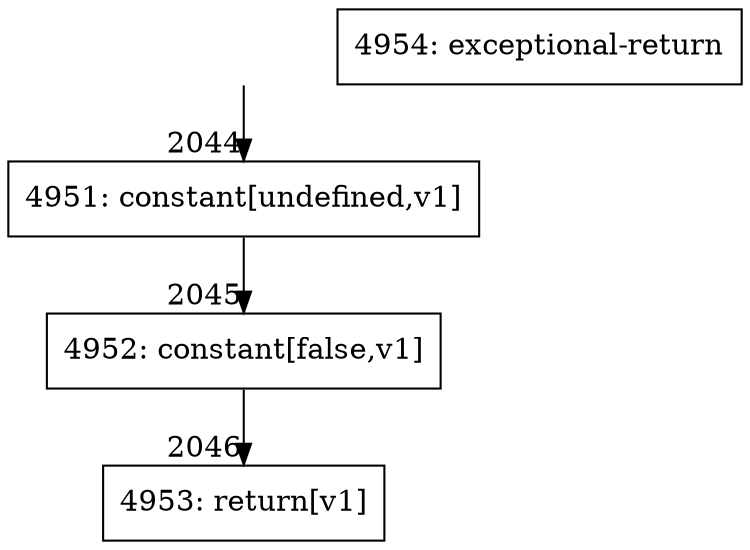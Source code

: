 digraph {
rankdir="TD"
BB_entry186[shape=none,label=""];
BB_entry186 -> BB2044 [tailport=s, headport=n, headlabel="    2044"]
BB2044 [shape=record label="{4951: constant[undefined,v1]}" ] 
BB2044 -> BB2045 [tailport=s, headport=n, headlabel="      2045"]
BB2045 [shape=record label="{4952: constant[false,v1]}" ] 
BB2045 -> BB2046 [tailport=s, headport=n, headlabel="      2046"]
BB2046 [shape=record label="{4953: return[v1]}" ] 
BB2047 [shape=record label="{4954: exceptional-return}" ] 
//#$~ 1003
}
